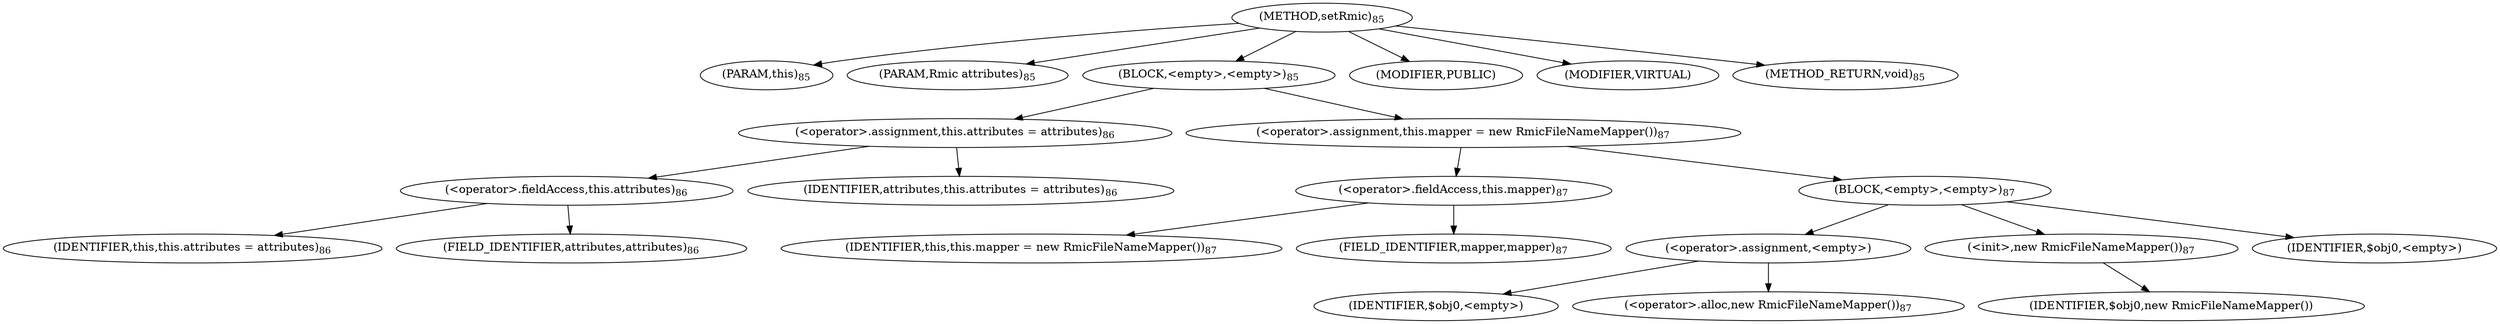digraph "setRmic" {  
"89" [label = <(METHOD,setRmic)<SUB>85</SUB>> ]
"4" [label = <(PARAM,this)<SUB>85</SUB>> ]
"90" [label = <(PARAM,Rmic attributes)<SUB>85</SUB>> ]
"91" [label = <(BLOCK,&lt;empty&gt;,&lt;empty&gt;)<SUB>85</SUB>> ]
"92" [label = <(&lt;operator&gt;.assignment,this.attributes = attributes)<SUB>86</SUB>> ]
"93" [label = <(&lt;operator&gt;.fieldAccess,this.attributes)<SUB>86</SUB>> ]
"3" [label = <(IDENTIFIER,this,this.attributes = attributes)<SUB>86</SUB>> ]
"94" [label = <(FIELD_IDENTIFIER,attributes,attributes)<SUB>86</SUB>> ]
"95" [label = <(IDENTIFIER,attributes,this.attributes = attributes)<SUB>86</SUB>> ]
"96" [label = <(&lt;operator&gt;.assignment,this.mapper = new RmicFileNameMapper())<SUB>87</SUB>> ]
"97" [label = <(&lt;operator&gt;.fieldAccess,this.mapper)<SUB>87</SUB>> ]
"98" [label = <(IDENTIFIER,this,this.mapper = new RmicFileNameMapper())<SUB>87</SUB>> ]
"99" [label = <(FIELD_IDENTIFIER,mapper,mapper)<SUB>87</SUB>> ]
"100" [label = <(BLOCK,&lt;empty&gt;,&lt;empty&gt;)<SUB>87</SUB>> ]
"101" [label = <(&lt;operator&gt;.assignment,&lt;empty&gt;)> ]
"102" [label = <(IDENTIFIER,$obj0,&lt;empty&gt;)> ]
"103" [label = <(&lt;operator&gt;.alloc,new RmicFileNameMapper())<SUB>87</SUB>> ]
"104" [label = <(&lt;init&gt;,new RmicFileNameMapper())<SUB>87</SUB>> ]
"105" [label = <(IDENTIFIER,$obj0,new RmicFileNameMapper())> ]
"106" [label = <(IDENTIFIER,$obj0,&lt;empty&gt;)> ]
"107" [label = <(MODIFIER,PUBLIC)> ]
"108" [label = <(MODIFIER,VIRTUAL)> ]
"109" [label = <(METHOD_RETURN,void)<SUB>85</SUB>> ]
  "89" -> "4" 
  "89" -> "90" 
  "89" -> "91" 
  "89" -> "107" 
  "89" -> "108" 
  "89" -> "109" 
  "91" -> "92" 
  "91" -> "96" 
  "92" -> "93" 
  "92" -> "95" 
  "93" -> "3" 
  "93" -> "94" 
  "96" -> "97" 
  "96" -> "100" 
  "97" -> "98" 
  "97" -> "99" 
  "100" -> "101" 
  "100" -> "104" 
  "100" -> "106" 
  "101" -> "102" 
  "101" -> "103" 
  "104" -> "105" 
}
